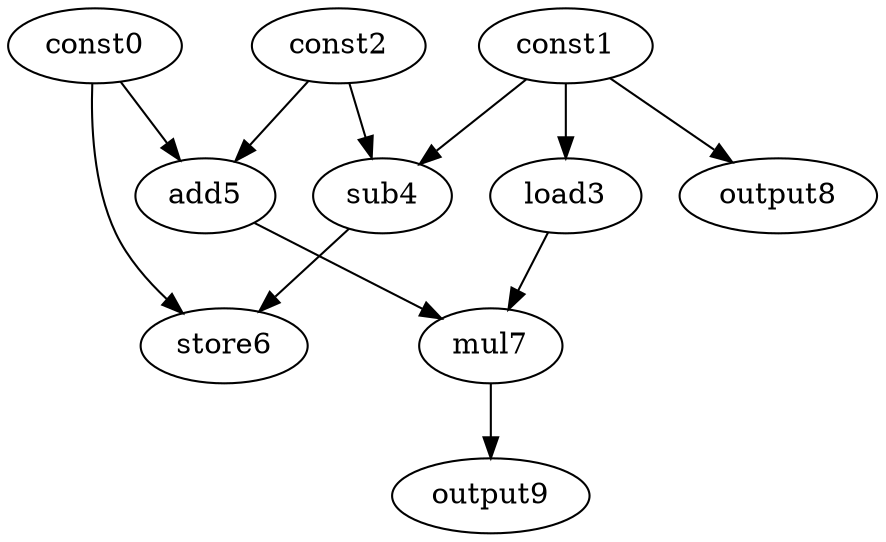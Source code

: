 digraph G { 
const0[opcode=const]; 
const1[opcode=const]; 
const2[opcode=const]; 
load3[opcode=load]; 
sub4[opcode=sub]; 
add5[opcode=add]; 
store6[opcode=store]; 
mul7[opcode=mul]; 
output8[opcode=output]; 
output9[opcode=output]; 
const1->load3[operand=0];
const1->sub4[operand=0];
const2->sub4[operand=1];
const0->add5[operand=0];
const2->add5[operand=1];
const1->output8[operand=0];
const0->store6[operand=0];
sub4->store6[operand=1];
load3->mul7[operand=0];
add5->mul7[operand=1];
mul7->output9[operand=0];
}
